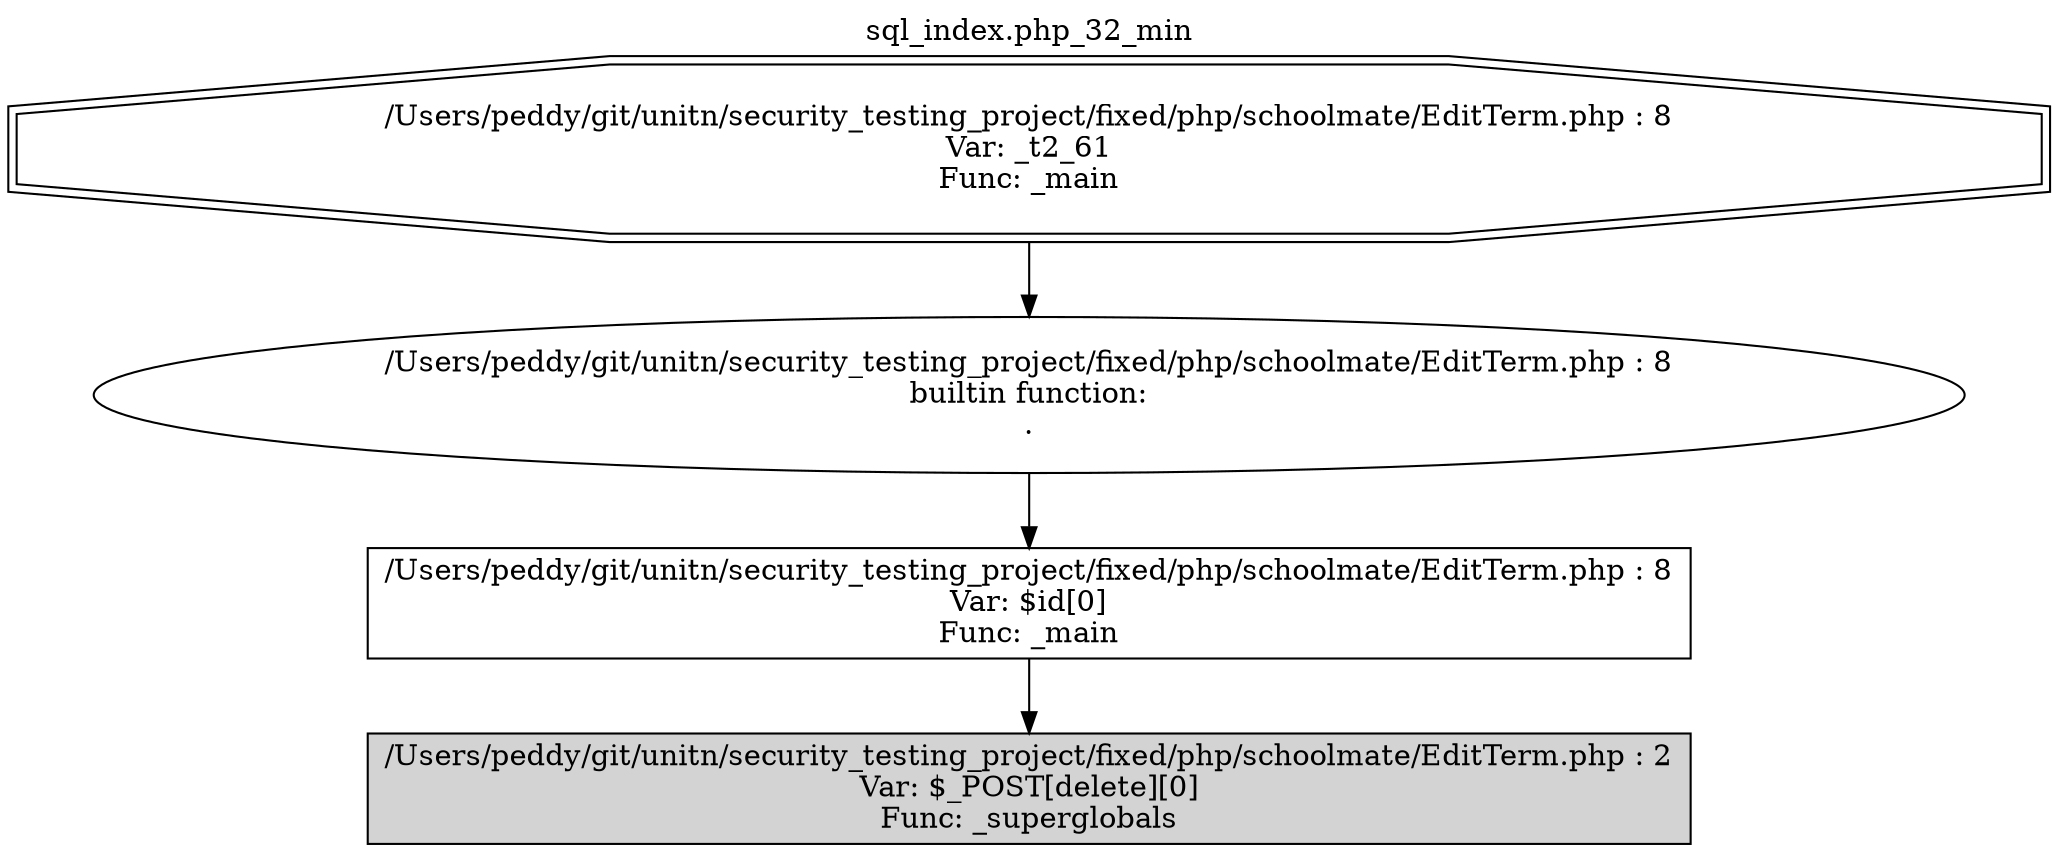 digraph cfg {
  label="sql_index.php_32_min";
  labelloc=t;
  n1 [shape=doubleoctagon, label="/Users/peddy/git/unitn/security_testing_project/fixed/php/schoolmate/EditTerm.php : 8\nVar: _t2_61\nFunc: _main\n"];
  n2 [shape=ellipse, label="/Users/peddy/git/unitn/security_testing_project/fixed/php/schoolmate/EditTerm.php : 8\nbuiltin function:\n.\n"];
  n3 [shape=box, label="/Users/peddy/git/unitn/security_testing_project/fixed/php/schoolmate/EditTerm.php : 8\nVar: $id[0]\nFunc: _main\n"];
  n4 [shape=box, label="/Users/peddy/git/unitn/security_testing_project/fixed/php/schoolmate/EditTerm.php : 2\nVar: $_POST[delete][0]\nFunc: _superglobals\n",style=filled];
  n1 -> n2;
  n2 -> n3;
  n3 -> n4;
}
